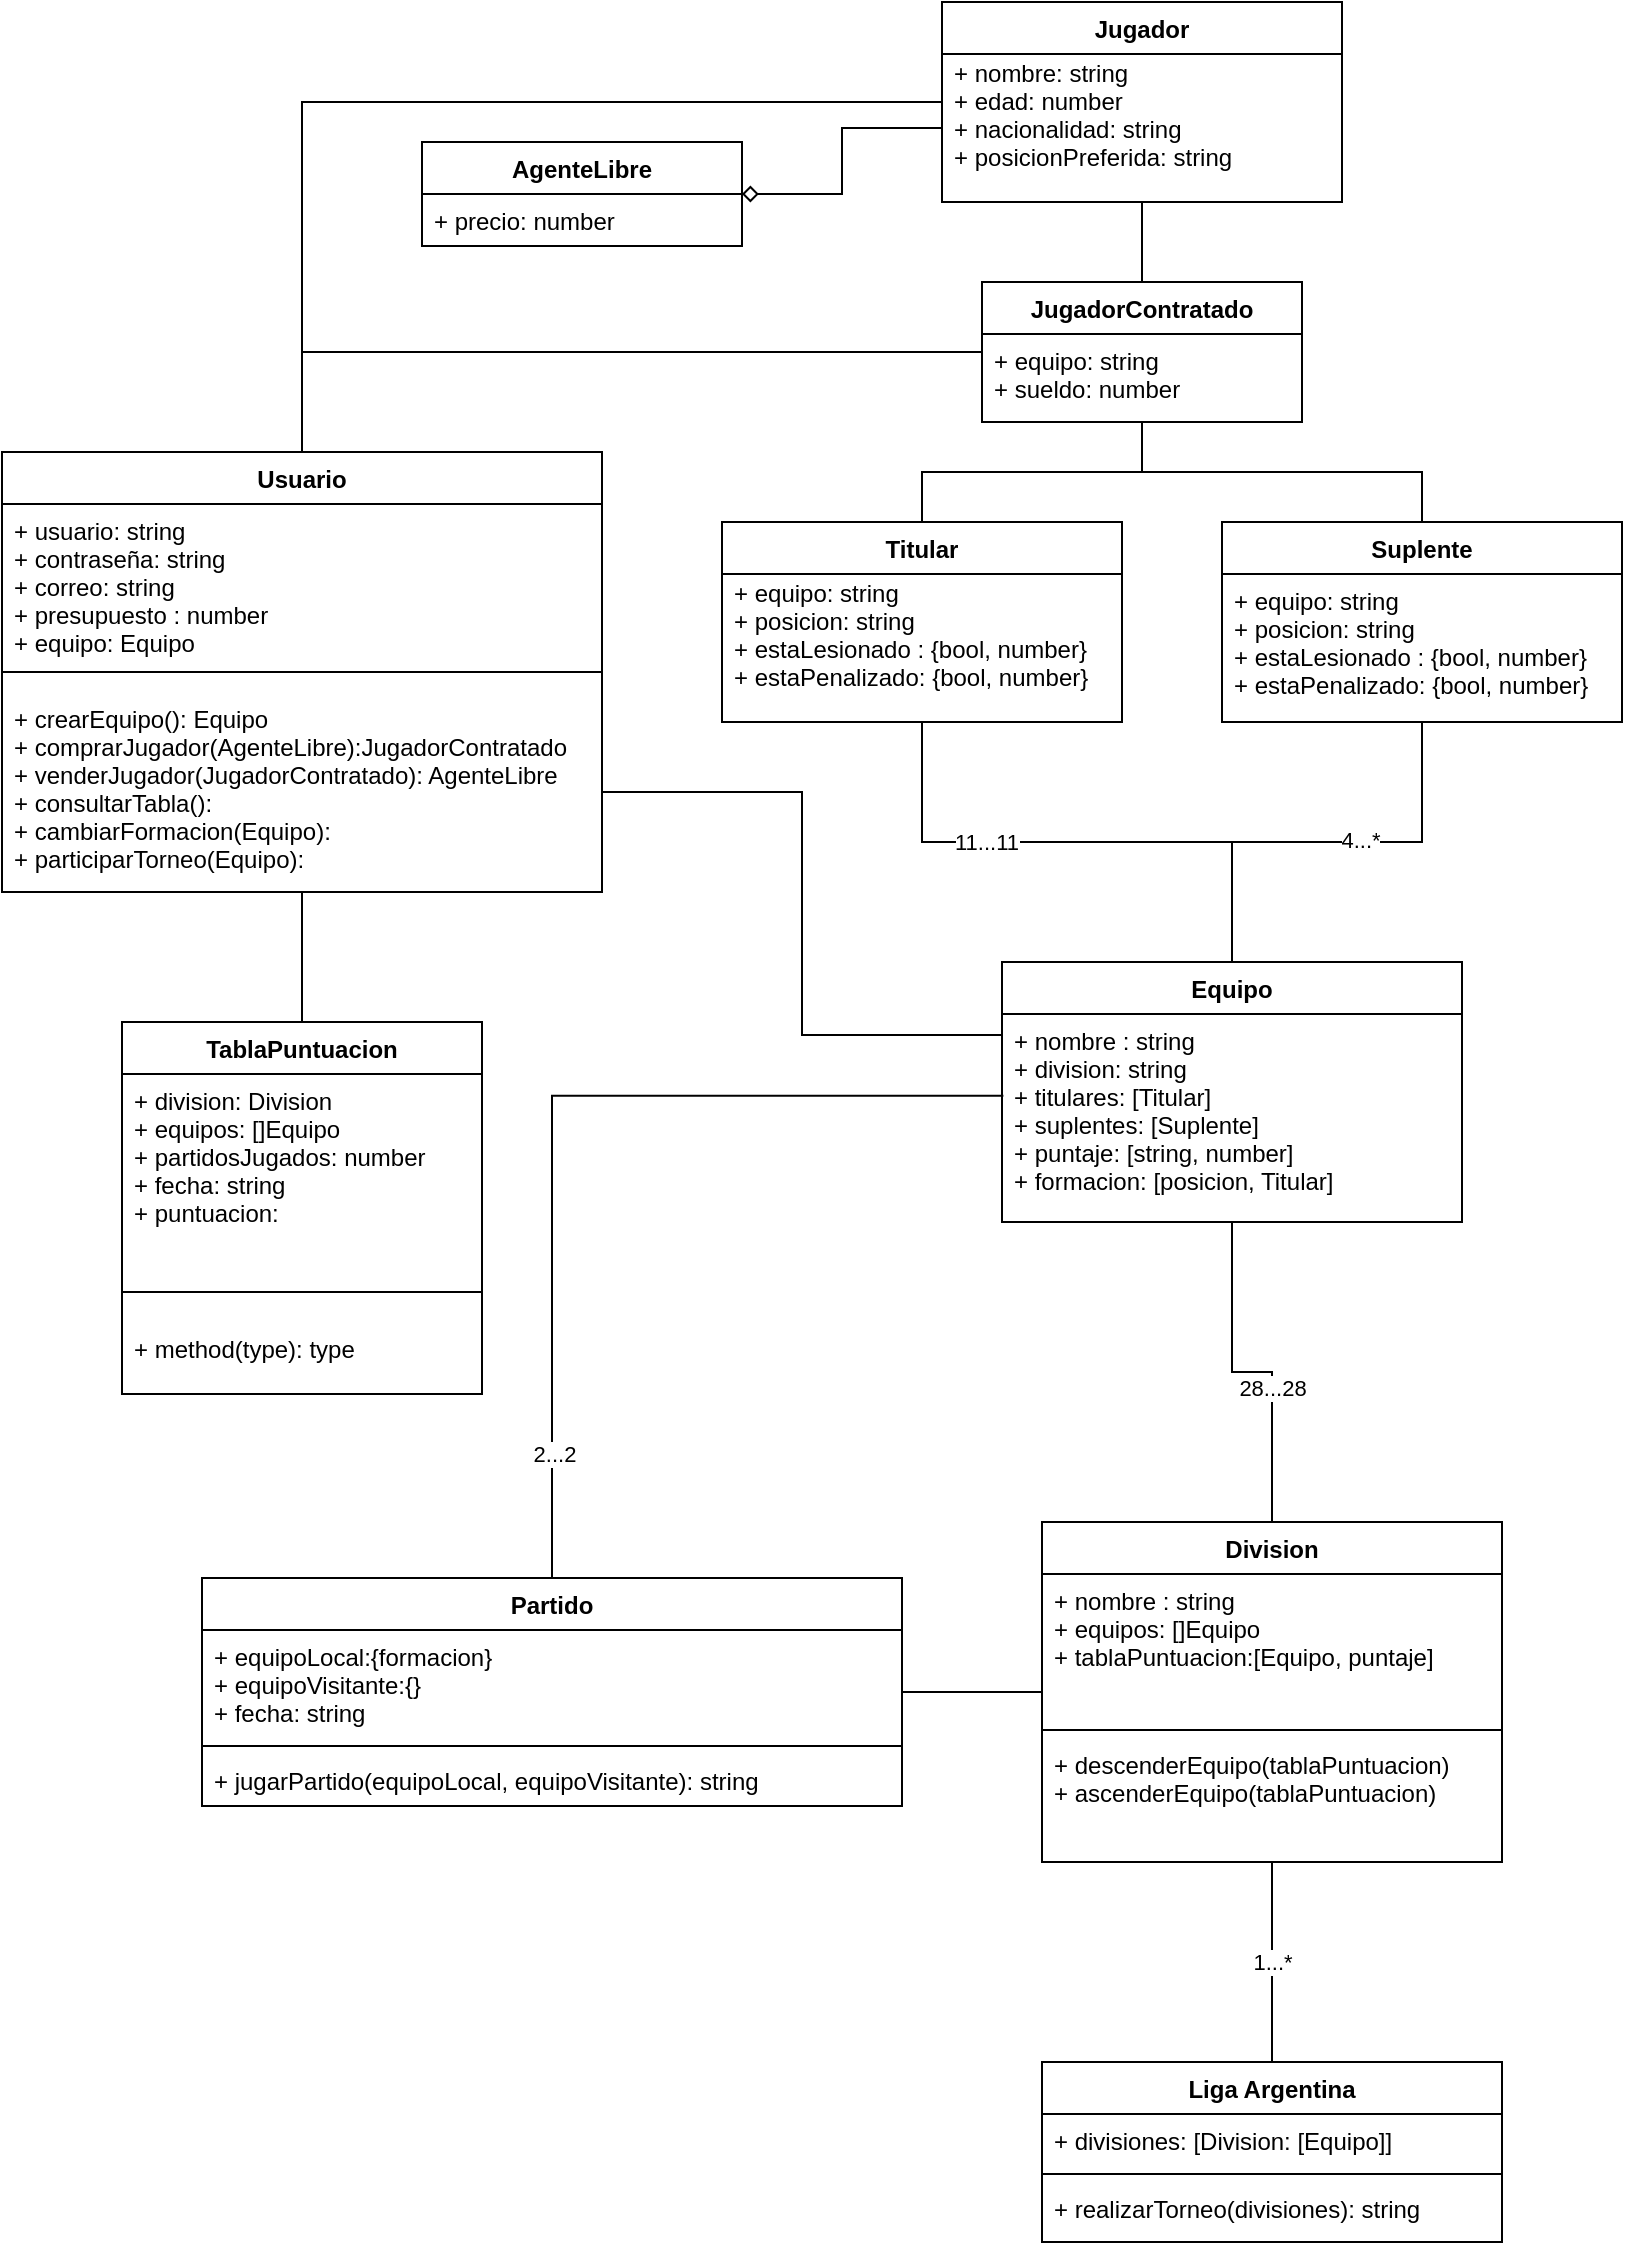 <mxfile version="20.0.4" type="device"><diagram id="pLNiw55MFUJqVZSvygxH" name="Page-1"><mxGraphModel dx="2167" dy="1359" grid="1" gridSize="10" guides="1" tooltips="1" connect="1" arrows="1" fold="1" page="1" pageScale="1" pageWidth="1100" pageHeight="850" math="0" shadow="0"><root><mxCell id="0"/><mxCell id="1" parent="0"/><mxCell id="T7tdbjDd_ezbcvpCicA7-1" value="Liga Argentina" style="swimlane;fontStyle=1;align=center;verticalAlign=top;childLayout=stackLayout;horizontal=1;startSize=26;horizontalStack=0;resizeParent=1;resizeParentMax=0;resizeLast=0;collapsible=1;marginBottom=0;" parent="1" vertex="1"><mxGeometry x="-350" y="1010" width="230" height="90" as="geometry"/></mxCell><mxCell id="T7tdbjDd_ezbcvpCicA7-2" value="+ divisiones: [Division: [Equipo]]&#10;" style="text;strokeColor=none;fillColor=none;align=left;verticalAlign=top;spacingLeft=4;spacingRight=4;overflow=hidden;rotatable=0;points=[[0,0.5],[1,0.5]];portConstraint=eastwest;" parent="T7tdbjDd_ezbcvpCicA7-1" vertex="1"><mxGeometry y="26" width="230" height="26" as="geometry"/></mxCell><mxCell id="T7tdbjDd_ezbcvpCicA7-3" value="" style="line;strokeWidth=1;fillColor=none;align=left;verticalAlign=middle;spacingTop=-1;spacingLeft=3;spacingRight=3;rotatable=0;labelPosition=right;points=[];portConstraint=eastwest;" parent="T7tdbjDd_ezbcvpCicA7-1" vertex="1"><mxGeometry y="52" width="230" height="8" as="geometry"/></mxCell><mxCell id="T7tdbjDd_ezbcvpCicA7-4" value="+ realizarTorneo(divisiones): string" style="text;strokeColor=none;fillColor=none;align=left;verticalAlign=top;spacingLeft=4;spacingRight=4;overflow=hidden;rotatable=0;points=[[0,0.5],[1,0.5]];portConstraint=eastwest;" parent="T7tdbjDd_ezbcvpCicA7-1" vertex="1"><mxGeometry y="60" width="230" height="30" as="geometry"/></mxCell><mxCell id="T22axPGt2bg2CCOCKIo4-64" style="edgeStyle=orthogonalEdgeStyle;rounded=0;orthogonalLoop=1;jettySize=auto;html=1;endArrow=none;endFill=0;exitX=1;exitY=0.5;exitDx=0;exitDy=0;entryX=-0.001;entryY=0.101;entryDx=0;entryDy=0;entryPerimeter=0;" edge="1" parent="1" source="ktQ5fIeIWFm5AHWvKSRJ-16" target="T22axPGt2bg2CCOCKIo4-54"><mxGeometry relative="1" as="geometry"/></mxCell><mxCell id="ktQ5fIeIWFm5AHWvKSRJ-13" value="Usuario" style="swimlane;fontStyle=1;align=center;verticalAlign=top;childLayout=stackLayout;horizontal=1;startSize=26;horizontalStack=0;resizeParent=1;resizeParentMax=0;resizeLast=0;collapsible=1;marginBottom=0;" parent="1" vertex="1"><mxGeometry x="-870" y="205" width="300" height="220" as="geometry"/></mxCell><mxCell id="ktQ5fIeIWFm5AHWvKSRJ-14" value="+ usuario: string&#10;+ contraseña: string&#10;+ correo: string&#10;+ presupuesto : number&#10;+ equipo: Equipo" style="text;strokeColor=none;fillColor=none;align=left;verticalAlign=top;spacingLeft=4;spacingRight=4;overflow=hidden;rotatable=0;points=[[0,0.5],[1,0.5]];portConstraint=eastwest;" parent="ktQ5fIeIWFm5AHWvKSRJ-13" vertex="1"><mxGeometry y="26" width="300" height="74" as="geometry"/></mxCell><mxCell id="ktQ5fIeIWFm5AHWvKSRJ-15" value="" style="line;strokeWidth=1;fillColor=none;align=left;verticalAlign=middle;spacingTop=-1;spacingLeft=3;spacingRight=3;rotatable=0;labelPosition=right;points=[];portConstraint=eastwest;" parent="ktQ5fIeIWFm5AHWvKSRJ-13" vertex="1"><mxGeometry y="100" width="300" height="20" as="geometry"/></mxCell><mxCell id="ktQ5fIeIWFm5AHWvKSRJ-16" value="+ crearEquipo(): Equipo&#10;+ comprarJugador(AgenteLibre):JugadorContratado&#10;+ venderJugador(JugadorContratado): AgenteLibre&#10;+ consultarTabla():&#10;+ cambiarFormacion(Equipo):&#10;+ participarTorneo(Equipo):" style="text;strokeColor=none;fillColor=none;align=left;verticalAlign=top;spacingLeft=4;spacingRight=4;overflow=hidden;rotatable=0;points=[[0,0.5],[1,0.5]];portConstraint=eastwest;" parent="ktQ5fIeIWFm5AHWvKSRJ-13" vertex="1"><mxGeometry y="120" width="300" height="100" as="geometry"/></mxCell><mxCell id="T22axPGt2bg2CCOCKIo4-17" value="AgenteLibre" style="swimlane;fontStyle=1;align=center;verticalAlign=top;childLayout=stackLayout;horizontal=1;startSize=26;horizontalStack=0;resizeParent=1;resizeParentMax=0;resizeLast=0;collapsible=1;marginBottom=0;" vertex="1" parent="1"><mxGeometry x="-660" y="50" width="160" height="52" as="geometry"/></mxCell><mxCell id="T22axPGt2bg2CCOCKIo4-18" value="+ precio: number" style="text;strokeColor=none;fillColor=none;align=left;verticalAlign=top;spacingLeft=4;spacingRight=4;overflow=hidden;rotatable=0;points=[[0,0.5],[1,0.5]];portConstraint=eastwest;" vertex="1" parent="T22axPGt2bg2CCOCKIo4-17"><mxGeometry y="26" width="160" height="26" as="geometry"/></mxCell><mxCell id="T22axPGt2bg2CCOCKIo4-47" style="edgeStyle=orthogonalEdgeStyle;rounded=0;orthogonalLoop=1;jettySize=auto;html=1;endArrow=diamond;endFill=0;" edge="1" parent="1" source="ktQ5fIeIWFm5AHWvKSRJ-10" target="T22axPGt2bg2CCOCKIo4-17"><mxGeometry relative="1" as="geometry"/></mxCell><mxCell id="T22axPGt2bg2CCOCKIo4-96" style="edgeStyle=orthogonalEdgeStyle;rounded=0;orthogonalLoop=1;jettySize=auto;html=1;endArrow=none;endFill=0;" edge="1" parent="1" source="ktQ5fIeIWFm5AHWvKSRJ-9" target="ktQ5fIeIWFm5AHWvKSRJ-13"><mxGeometry relative="1" as="geometry"><mxPoint x="-295" y="30" as="targetPoint"/></mxGeometry></mxCell><mxCell id="T22axPGt2bg2CCOCKIo4-106" style="edgeStyle=orthogonalEdgeStyle;rounded=0;orthogonalLoop=1;jettySize=auto;html=1;endArrow=none;endFill=0;" edge="1" parent="1" source="ktQ5fIeIWFm5AHWvKSRJ-9" target="T22axPGt2bg2CCOCKIo4-102"><mxGeometry relative="1" as="geometry"/></mxCell><mxCell id="ktQ5fIeIWFm5AHWvKSRJ-9" value="Jugador" style="swimlane;fontStyle=1;align=center;verticalAlign=middle;childLayout=stackLayout;horizontal=1;startSize=26;horizontalStack=0;resizeParent=1;resizeParentMax=0;resizeLast=0;collapsible=1;marginBottom=0;" parent="1" vertex="1"><mxGeometry x="-400" y="-20" width="200" height="100" as="geometry"/></mxCell><mxCell id="ktQ5fIeIWFm5AHWvKSRJ-10" value="+ nombre: string&#10;+ edad: number&#10;+ nacionalidad: string&#10;+ posicionPreferida: string&#10;" style="text;strokeColor=none;fillColor=none;align=left;verticalAlign=middle;spacingLeft=4;spacingRight=4;overflow=hidden;rotatable=0;points=[[0,0.5],[1,0.5]];portConstraint=eastwest;" parent="ktQ5fIeIWFm5AHWvKSRJ-9" vertex="1"><mxGeometry y="26" width="200" height="74" as="geometry"/></mxCell><mxCell id="T22axPGt2bg2CCOCKIo4-61" style="edgeStyle=orthogonalEdgeStyle;rounded=0;orthogonalLoop=1;jettySize=auto;html=1;endArrow=none;endFill=0;" edge="1" parent="1" source="T22axPGt2bg2CCOCKIo4-9" target="T22axPGt2bg2CCOCKIo4-53"><mxGeometry relative="1" as="geometry"/></mxCell><mxCell id="T22axPGt2bg2CCOCKIo4-63" value="4...*" style="edgeLabel;html=1;align=center;verticalAlign=middle;resizable=0;points=[];" vertex="1" connectable="0" parent="T22axPGt2bg2CCOCKIo4-61"><mxGeometry x="-0.15" y="-1" relative="1" as="geometry"><mxPoint as="offset"/></mxGeometry></mxCell><mxCell id="T22axPGt2bg2CCOCKIo4-108" style="edgeStyle=orthogonalEdgeStyle;rounded=0;orthogonalLoop=1;jettySize=auto;html=1;endArrow=none;endFill=0;" edge="1" parent="1" source="T22axPGt2bg2CCOCKIo4-9" target="T22axPGt2bg2CCOCKIo4-102"><mxGeometry relative="1" as="geometry"/></mxCell><mxCell id="T22axPGt2bg2CCOCKIo4-9" value="Suplente" style="swimlane;fontStyle=1;align=center;verticalAlign=top;childLayout=stackLayout;horizontal=1;startSize=26;horizontalStack=0;resizeParent=1;resizeParentMax=0;resizeLast=0;collapsible=1;marginBottom=0;" vertex="1" parent="1"><mxGeometry x="-260" y="240" width="200" height="100" as="geometry"/></mxCell><mxCell id="T22axPGt2bg2CCOCKIo4-10" value="+ equipo: string&#10;+ posicion: string&#10;+ estaLesionado : {bool, number}&#10;+ estaPenalizado: {bool, number}&#10;" style="text;strokeColor=none;fillColor=none;align=left;verticalAlign=top;spacingLeft=4;spacingRight=4;overflow=hidden;rotatable=0;points=[[0,0.5],[1,0.5]];portConstraint=eastwest;" vertex="1" parent="T22axPGt2bg2CCOCKIo4-9"><mxGeometry y="26" width="200" height="74" as="geometry"/></mxCell><mxCell id="T22axPGt2bg2CCOCKIo4-60" style="edgeStyle=orthogonalEdgeStyle;rounded=0;orthogonalLoop=1;jettySize=auto;html=1;endArrow=none;endFill=0;" edge="1" parent="1" source="T22axPGt2bg2CCOCKIo4-33" target="T22axPGt2bg2CCOCKIo4-53"><mxGeometry relative="1" as="geometry"/></mxCell><mxCell id="T22axPGt2bg2CCOCKIo4-62" value="11...11" style="edgeLabel;html=1;align=center;verticalAlign=middle;resizable=0;points=[];" vertex="1" connectable="0" parent="T22axPGt2bg2CCOCKIo4-60"><mxGeometry x="-0.333" relative="1" as="geometry"><mxPoint as="offset"/></mxGeometry></mxCell><mxCell id="T22axPGt2bg2CCOCKIo4-107" style="edgeStyle=orthogonalEdgeStyle;rounded=0;orthogonalLoop=1;jettySize=auto;html=1;endArrow=none;endFill=0;" edge="1" parent="1" source="T22axPGt2bg2CCOCKIo4-33" target="T22axPGt2bg2CCOCKIo4-102"><mxGeometry relative="1" as="geometry"/></mxCell><mxCell id="T22axPGt2bg2CCOCKIo4-33" value="Titular" style="swimlane;fontStyle=1;align=center;verticalAlign=middle;childLayout=stackLayout;horizontal=1;startSize=26;horizontalStack=0;resizeParent=1;resizeParentMax=0;resizeLast=0;collapsible=1;marginBottom=0;" vertex="1" parent="1"><mxGeometry x="-510" y="240" width="200" height="100" as="geometry"/></mxCell><mxCell id="T22axPGt2bg2CCOCKIo4-34" value="+ equipo: string&#10;+ posicion: string&#10;+ estaLesionado : {bool, number}&#10;+ estaPenalizado: {bool, number}&#10;" style="text;strokeColor=none;fillColor=none;align=left;verticalAlign=middle;spacingLeft=4;spacingRight=4;overflow=hidden;rotatable=0;points=[[0,0.5],[1,0.5]];portConstraint=eastwest;" vertex="1" parent="T22axPGt2bg2CCOCKIo4-33"><mxGeometry y="26" width="200" height="74" as="geometry"/></mxCell><mxCell id="T22axPGt2bg2CCOCKIo4-93" style="edgeStyle=orthogonalEdgeStyle;rounded=0;orthogonalLoop=1;jettySize=auto;html=1;endArrow=none;endFill=0;" edge="1" parent="1" source="T22axPGt2bg2CCOCKIo4-53" target="T22axPGt2bg2CCOCKIo4-77"><mxGeometry relative="1" as="geometry"/></mxCell><mxCell id="T22axPGt2bg2CCOCKIo4-94" value="28...28" style="edgeLabel;html=1;align=center;verticalAlign=middle;resizable=0;points=[];" vertex="1" connectable="0" parent="T22axPGt2bg2CCOCKIo4-93"><mxGeometry x="0.208" relative="1" as="geometry"><mxPoint as="offset"/></mxGeometry></mxCell><mxCell id="T22axPGt2bg2CCOCKIo4-98" style="edgeStyle=orthogonalEdgeStyle;rounded=0;orthogonalLoop=1;jettySize=auto;html=1;endArrow=none;endFill=0;exitX=0.003;exitY=0.393;exitDx=0;exitDy=0;exitPerimeter=0;" edge="1" parent="1" source="T22axPGt2bg2CCOCKIo4-54" target="T22axPGt2bg2CCOCKIo4-65"><mxGeometry relative="1" as="geometry"><mxPoint x="-418" y="525" as="sourcePoint"/><mxPoint x="-663" y="650" as="targetPoint"/></mxGeometry></mxCell><mxCell id="T22axPGt2bg2CCOCKIo4-101" value="2...2" style="edgeLabel;html=1;align=center;verticalAlign=middle;resizable=0;points=[];" vertex="1" connectable="0" parent="T22axPGt2bg2CCOCKIo4-98"><mxGeometry x="0.735" y="1" relative="1" as="geometry"><mxPoint as="offset"/></mxGeometry></mxCell><mxCell id="T22axPGt2bg2CCOCKIo4-53" value="Equipo" style="swimlane;fontStyle=1;align=center;verticalAlign=top;childLayout=stackLayout;horizontal=1;startSize=26;horizontalStack=0;resizeParent=1;resizeParentMax=0;resizeLast=0;collapsible=1;marginBottom=0;" vertex="1" parent="1"><mxGeometry x="-370" y="460" width="230" height="130" as="geometry"/></mxCell><mxCell id="T22axPGt2bg2CCOCKIo4-54" value="+ nombre : string&#10;+ division: string&#10;+ titulares: [Titular]&#10;+ suplentes: [Suplente]&#10;+ puntaje: [string, number]&#10;+ formacion: [posicion, Titular]" style="text;strokeColor=none;fillColor=none;align=left;verticalAlign=top;spacingLeft=4;spacingRight=4;overflow=hidden;rotatable=0;points=[[0,0.5],[1,0.5]];portConstraint=eastwest;" vertex="1" parent="T22axPGt2bg2CCOCKIo4-53"><mxGeometry y="26" width="230" height="104" as="geometry"/></mxCell><mxCell id="T22axPGt2bg2CCOCKIo4-65" value="Partido" style="swimlane;fontStyle=1;align=center;verticalAlign=top;childLayout=stackLayout;horizontal=1;startSize=26;horizontalStack=0;resizeParent=1;resizeParentMax=0;resizeLast=0;collapsible=1;marginBottom=0;" vertex="1" parent="1"><mxGeometry x="-770" y="768" width="350" height="114" as="geometry"/></mxCell><mxCell id="T22axPGt2bg2CCOCKIo4-66" value="+ equipoLocal:{formacion}&#10;+ equipoVisitante:{}&#10;+ fecha: string" style="text;strokeColor=none;fillColor=none;align=left;verticalAlign=top;spacingLeft=4;spacingRight=4;overflow=hidden;rotatable=0;points=[[0,0.5],[1,0.5]];portConstraint=eastwest;" vertex="1" parent="T22axPGt2bg2CCOCKIo4-65"><mxGeometry y="26" width="350" height="54" as="geometry"/></mxCell><mxCell id="T22axPGt2bg2CCOCKIo4-67" value="" style="line;strokeWidth=1;fillColor=none;align=left;verticalAlign=middle;spacingTop=-1;spacingLeft=3;spacingRight=3;rotatable=0;labelPosition=right;points=[];portConstraint=eastwest;" vertex="1" parent="T22axPGt2bg2CCOCKIo4-65"><mxGeometry y="80" width="350" height="8" as="geometry"/></mxCell><mxCell id="T22axPGt2bg2CCOCKIo4-68" value="+ jugarPartido(equipoLocal, equipoVisitante): string" style="text;strokeColor=none;fillColor=none;align=left;verticalAlign=top;spacingLeft=4;spacingRight=4;overflow=hidden;rotatable=0;points=[[0,0.5],[1,0.5]];portConstraint=eastwest;" vertex="1" parent="T22axPGt2bg2CCOCKIo4-65"><mxGeometry y="88" width="350" height="26" as="geometry"/></mxCell><mxCell id="T22axPGt2bg2CCOCKIo4-81" value="1...*" style="edgeStyle=orthogonalEdgeStyle;rounded=0;orthogonalLoop=1;jettySize=auto;html=1;endArrow=none;endFill=0;" edge="1" parent="1" source="T22axPGt2bg2CCOCKIo4-77" target="T7tdbjDd_ezbcvpCicA7-1"><mxGeometry relative="1" as="geometry"/></mxCell><mxCell id="T22axPGt2bg2CCOCKIo4-92" style="edgeStyle=orthogonalEdgeStyle;rounded=0;orthogonalLoop=1;jettySize=auto;html=1;endArrow=none;endFill=0;" edge="1" parent="1" source="T22axPGt2bg2CCOCKIo4-77" target="T22axPGt2bg2CCOCKIo4-65"><mxGeometry relative="1" as="geometry"/></mxCell><mxCell id="T22axPGt2bg2CCOCKIo4-77" value="Division" style="swimlane;fontStyle=1;align=center;verticalAlign=top;childLayout=stackLayout;horizontal=1;startSize=26;horizontalStack=0;resizeParent=1;resizeParentMax=0;resizeLast=0;collapsible=1;marginBottom=0;" vertex="1" parent="1"><mxGeometry x="-350" y="740" width="230" height="170" as="geometry"/></mxCell><mxCell id="T22axPGt2bg2CCOCKIo4-78" value="+ nombre : string&#10;+ equipos: []Equipo&#10;+ tablaPuntuacion:[Equipo, puntaje]" style="text;strokeColor=none;fillColor=none;align=left;verticalAlign=top;spacingLeft=4;spacingRight=4;overflow=hidden;rotatable=0;points=[[0,0.5],[1,0.5]];portConstraint=eastwest;" vertex="1" parent="T22axPGt2bg2CCOCKIo4-77"><mxGeometry y="26" width="230" height="74" as="geometry"/></mxCell><mxCell id="T22axPGt2bg2CCOCKIo4-79" value="" style="line;strokeWidth=1;fillColor=none;align=left;verticalAlign=middle;spacingTop=-1;spacingLeft=3;spacingRight=3;rotatable=0;labelPosition=right;points=[];portConstraint=eastwest;" vertex="1" parent="T22axPGt2bg2CCOCKIo4-77"><mxGeometry y="100" width="230" height="8" as="geometry"/></mxCell><mxCell id="T22axPGt2bg2CCOCKIo4-80" value="+ descenderEquipo(tablaPuntuacion)&#10;+ ascenderEquipo(tablaPuntuacion) " style="text;strokeColor=none;fillColor=none;align=left;verticalAlign=top;spacingLeft=4;spacingRight=4;overflow=hidden;rotatable=0;points=[[0,0.5],[1,0.5]];portConstraint=eastwest;" vertex="1" parent="T22axPGt2bg2CCOCKIo4-77"><mxGeometry y="108" width="230" height="62" as="geometry"/></mxCell><mxCell id="T22axPGt2bg2CCOCKIo4-109" style="edgeStyle=orthogonalEdgeStyle;rounded=0;orthogonalLoop=1;jettySize=auto;html=1;endArrow=none;endFill=0;" edge="1" parent="1" source="T22axPGt2bg2CCOCKIo4-102" target="ktQ5fIeIWFm5AHWvKSRJ-13"><mxGeometry relative="1" as="geometry"/></mxCell><mxCell id="T22axPGt2bg2CCOCKIo4-102" value="JugadorContratado" style="swimlane;fontStyle=1;align=center;verticalAlign=top;childLayout=stackLayout;horizontal=1;startSize=26;horizontalStack=0;resizeParent=1;resizeParentMax=0;resizeLast=0;collapsible=1;marginBottom=0;" vertex="1" parent="1"><mxGeometry x="-380" y="120" width="160" height="70" as="geometry"/></mxCell><mxCell id="T22axPGt2bg2CCOCKIo4-103" value="+ equipo: string&#10;+ sueldo: number" style="text;strokeColor=none;fillColor=none;align=left;verticalAlign=top;spacingLeft=4;spacingRight=4;overflow=hidden;rotatable=0;points=[[0,0.5],[1,0.5]];portConstraint=eastwest;" vertex="1" parent="T22axPGt2bg2CCOCKIo4-102"><mxGeometry y="26" width="160" height="44" as="geometry"/></mxCell><mxCell id="T22axPGt2bg2CCOCKIo4-114" style="edgeStyle=orthogonalEdgeStyle;rounded=0;orthogonalLoop=1;jettySize=auto;html=1;labelBackgroundColor=default;endArrow=none;endFill=0;" edge="1" parent="1" source="T22axPGt2bg2CCOCKIo4-110" target="ktQ5fIeIWFm5AHWvKSRJ-13"><mxGeometry relative="1" as="geometry"/></mxCell><mxCell id="T22axPGt2bg2CCOCKIo4-110" value="TablaPuntuacion" style="swimlane;fontStyle=1;align=center;verticalAlign=top;childLayout=stackLayout;horizontal=1;startSize=26;horizontalStack=0;resizeParent=1;resizeParentMax=0;resizeLast=0;collapsible=1;marginBottom=0;" vertex="1" parent="1"><mxGeometry x="-810" y="490" width="180" height="186" as="geometry"/></mxCell><mxCell id="T22axPGt2bg2CCOCKIo4-111" value="+ division: Division&#10;+ equipos: []Equipo&#10;+ partidosJugados: number&#10;+ fecha: string&#10;+ puntuacion: " style="text;strokeColor=none;fillColor=none;align=left;verticalAlign=top;spacingLeft=4;spacingRight=4;overflow=hidden;rotatable=0;points=[[0,0.5],[1,0.5]];portConstraint=eastwest;" vertex="1" parent="T22axPGt2bg2CCOCKIo4-110"><mxGeometry y="26" width="180" height="94" as="geometry"/></mxCell><mxCell id="T22axPGt2bg2CCOCKIo4-112" value="" style="line;strokeWidth=1;fillColor=none;align=left;verticalAlign=middle;spacingTop=-1;spacingLeft=3;spacingRight=3;rotatable=0;labelPosition=right;points=[];portConstraint=eastwest;" vertex="1" parent="T22axPGt2bg2CCOCKIo4-110"><mxGeometry y="120" width="180" height="30" as="geometry"/></mxCell><mxCell id="T22axPGt2bg2CCOCKIo4-113" value="+ method(type): type" style="text;strokeColor=none;fillColor=none;align=left;verticalAlign=top;spacingLeft=4;spacingRight=4;overflow=hidden;rotatable=0;points=[[0,0.5],[1,0.5]];portConstraint=eastwest;" vertex="1" parent="T22axPGt2bg2CCOCKIo4-110"><mxGeometry y="150" width="180" height="36" as="geometry"/></mxCell></root></mxGraphModel></diagram></mxfile>